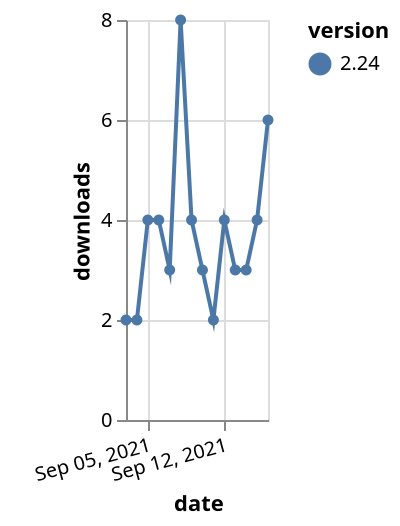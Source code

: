 {"$schema": "https://vega.github.io/schema/vega-lite/v5.json", "description": "A simple bar chart with embedded data.", "data": {"values": [{"date": "2021-09-03", "total": 6134, "delta": 2, "version": "2.24"}, {"date": "2021-09-04", "total": 6136, "delta": 2, "version": "2.24"}, {"date": "2021-09-05", "total": 6140, "delta": 4, "version": "2.24"}, {"date": "2021-09-06", "total": 6144, "delta": 4, "version": "2.24"}, {"date": "2021-09-07", "total": 6147, "delta": 3, "version": "2.24"}, {"date": "2021-09-08", "total": 6155, "delta": 8, "version": "2.24"}, {"date": "2021-09-09", "total": 6159, "delta": 4, "version": "2.24"}, {"date": "2021-09-10", "total": 6162, "delta": 3, "version": "2.24"}, {"date": "2021-09-11", "total": 6164, "delta": 2, "version": "2.24"}, {"date": "2021-09-12", "total": 6168, "delta": 4, "version": "2.24"}, {"date": "2021-09-13", "total": 6171, "delta": 3, "version": "2.24"}, {"date": "2021-09-14", "total": 6174, "delta": 3, "version": "2.24"}, {"date": "2021-09-15", "total": 6178, "delta": 4, "version": "2.24"}, {"date": "2021-09-16", "total": 6184, "delta": 6, "version": "2.24"}]}, "width": "container", "mark": {"type": "line", "point": {"filled": true}}, "encoding": {"x": {"field": "date", "type": "temporal", "timeUnit": "yearmonthdate", "title": "date", "axis": {"labelAngle": -15}}, "y": {"field": "delta", "type": "quantitative", "title": "downloads"}, "color": {"field": "version", "type": "nominal"}, "tooltip": {"field": "delta"}}}